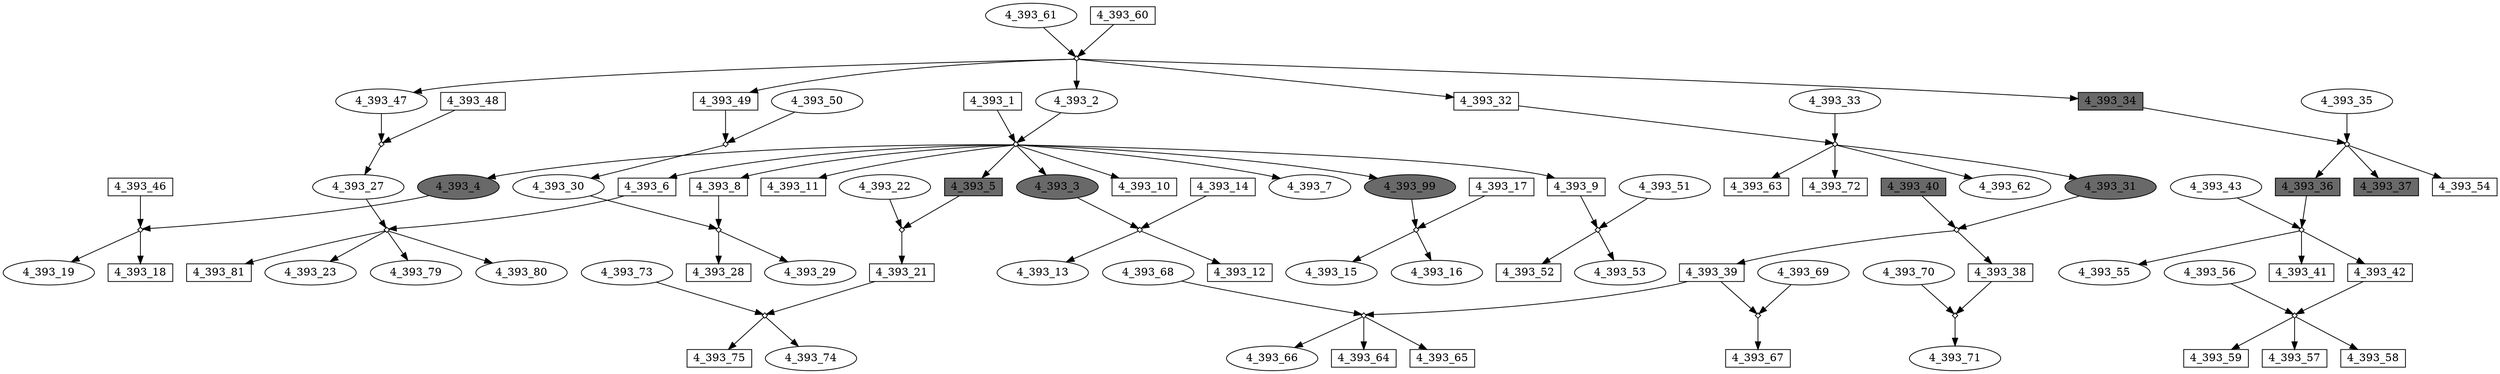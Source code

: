 digraph {
	"4_393_46" [shape=box fillcolor=white fontcolor=black height=0.3 regular=0 shape=box style=filled width=0.5]
	"4_393_46" -> "4_393_46x4_393_4"
	"4_393_47" [shape=box fillcolor=white fontcolor=black height=0.3 regular=0 shape=ellipse style=filled width=0.5]
	"4_393_60x4_393_61" -> "4_393_47"
	"4_393_47" -> "4_393_48x4_393_47"
	"4_393_48" [shape=box fillcolor=white fontcolor=black height=0.3 regular=0 shape=box style=filled width=0.5]
	"4_393_48" -> "4_393_48x4_393_47"
	"4_393_49" [shape=box fillcolor=white fontcolor=black height=0.3 regular=0 shape=box style=filled width=0.5]
	"4_393_60x4_393_61" -> "4_393_49"
	"4_393_49" -> "4_393_49x4_393_50"
	"4_393_5" [shape=box fillcolor=dimgrey fontcolor=black height=0.3 regular=0 shape=box style=filled width=0.5]
	"4_393_1x4_393_2" -> "4_393_5"
	"4_393_5" -> "4_393_5x4_393_22"
	"4_393_50" [shape=box fillcolor=white fontcolor=black height=0.3 regular=0 shape=ellipse style=filled width=0.5]
	"4_393_50" -> "4_393_49x4_393_50"
	"4_393_51" [shape=box fillcolor=white fontcolor=black height=0.3 regular=0 shape=ellipse style=filled width=0.5]
	"4_393_51" -> "4_393_9x4_393_51"
	"4_393_52" [shape=box fillcolor=white fontcolor=black height=0.3 regular=0 shape=box style=filled width=0.5]
	"4_393_9x4_393_51" -> "4_393_52"
	"4_393_54" [shape=box fillcolor=white fontcolor=black height=0.3 regular=0 shape=box style=filled width=0.5]
	"4_393_34x4_393_35" -> "4_393_54"
	"4_393_59" [shape=box fillcolor=white fontcolor=black height=0.3 regular=0 shape=box style=filled width=0.5]
	"4_393_42x4_393_56" -> "4_393_59"
	"4_393_56" [shape=box fillcolor=white fontcolor=black height=0.3 regular=0 shape=ellipse style=filled width=0.5]
	"4_393_56" -> "4_393_42x4_393_56"
	"4_393_57" [shape=box fillcolor=white fontcolor=black height=0.3 regular=0 shape=box style=filled width=0.5]
	"4_393_42x4_393_56" -> "4_393_57"
	"4_393_58" [shape=box fillcolor=white fontcolor=black height=0.3 regular=0 shape=box style=filled width=0.5]
	"4_393_42x4_393_56" -> "4_393_58"
	"4_393_6" [shape=box fillcolor=white fontcolor=black height=0.3 regular=0 shape=box style=filled width=0.5]
	"4_393_1x4_393_2" -> "4_393_6"
	"4_393_6" -> "4_393_6x4_393_27"
	"4_393_3" [shape=box fillcolor=dimgrey fontcolor=black height=0.3 regular=0 shape=ellipse style=filled width=0.5]
	"4_393_1x4_393_2" -> "4_393_3"
	"4_393_3" -> "4_393_14x4_393_3"
	"4_393_55" [shape=box fillcolor=white fontcolor=black height=0.3 regular=0 shape=ellipse style=filled width=0.5]
	"4_393_36x4_393_43" -> "4_393_55"
	"4_393_14" [shape=box fillcolor=white fontcolor=black height=0.3 regular=0 shape=box style=filled width=0.5]
	"4_393_14" -> "4_393_14x4_393_3"
	"4_393_1" [shape=box fillcolor=white fontcolor=black height=0.3 regular=0 shape=box style=filled width=0.5]
	"4_393_1" -> "4_393_1x4_393_2"
	"4_393_11" [shape=box fillcolor=white fontcolor=black height=0.3 regular=0 shape=box style=filled width=0.5]
	"4_393_1x4_393_2" -> "4_393_11"
	"4_393_13" [shape=box fillcolor=white fontcolor=black height=0.3 regular=0 shape=ellipse style=filled width=0.5]
	"4_393_14x4_393_3" -> "4_393_13"
	"4_393_15" [shape=box fillcolor=white fontcolor=black height=0.3 regular=0 shape=ellipse style=filled width=0.5]
	"4_393_17x4_393_99" -> "4_393_15"
	"4_393_17" [shape=box fillcolor=white fontcolor=black height=0.3 regular=0 shape=box style=filled width=0.5]
	"4_393_17" -> "4_393_17x4_393_99"
	"4_393_18" [shape=box fillcolor=white fontcolor=black height=0.3 regular=0 shape=box style=filled width=0.5]
	"4_393_46x4_393_4" -> "4_393_18"
	"4_393_19" [shape=box fillcolor=white fontcolor=black height=0.3 regular=0 shape=ellipse style=filled width=0.5]
	"4_393_46x4_393_4" -> "4_393_19"
	"4_393_2" [shape=box fillcolor=white fontcolor=black height=0.3 regular=0 shape=ellipse style=filled width=0.5]
	"4_393_60x4_393_61" -> "4_393_2"
	"4_393_2" -> "4_393_1x4_393_2"
	"4_393_21" [shape=box fillcolor=white fontcolor=black height=0.3 regular=0 shape=box style=filled width=0.5]
	"4_393_5x4_393_22" -> "4_393_21"
	"4_393_21" -> "4_393_21x4_393_73"
	"4_393_22" [shape=box fillcolor=white fontcolor=black height=0.3 regular=0 shape=ellipse style=filled width=0.5]
	"4_393_22" -> "4_393_5x4_393_22"
	"4_393_43" [shape=box fillcolor=white fontcolor=black height=0.3 regular=0 shape=ellipse style=filled width=0.5]
	"4_393_43" -> "4_393_36x4_393_43"
	"4_393_23" [shape=box fillcolor=white fontcolor=black height=0.3 regular=0 shape=ellipse style=filled width=0.5]
	"4_393_6x4_393_27" -> "4_393_23"
	"4_393_29" [shape=box fillcolor=white fontcolor=black height=0.3 regular=0 shape=ellipse style=filled width=0.5]
	"4_393_8x4_393_30" -> "4_393_29"
	"4_393_30" [shape=box fillcolor=white fontcolor=black height=0.3 regular=0 shape=ellipse style=filled width=0.5]
	"4_393_49x4_393_50" -> "4_393_30"
	"4_393_30" -> "4_393_8x4_393_30"
	"4_393_32" [shape=box fillcolor=white fontcolor=black height=0.3 regular=0 shape=box style=filled width=0.5]
	"4_393_60x4_393_61" -> "4_393_32"
	"4_393_32" -> "4_393_32x4_393_33"
	"4_393_33" [shape=box fillcolor=white fontcolor=black height=0.3 regular=0 shape=ellipse style=filled width=0.5]
	"4_393_33" -> "4_393_32x4_393_33"
	"4_393_34" [shape=box fillcolor=dimgrey fontcolor=black height=0.3 regular=0 shape=box style=filled width=0.5]
	"4_393_60x4_393_61" -> "4_393_34"
	"4_393_34" -> "4_393_34x4_393_35"
	"4_393_35" [shape=box fillcolor=white fontcolor=black height=0.3 regular=0 shape=ellipse style=filled width=0.5]
	"4_393_35" -> "4_393_34x4_393_35"
	"4_393_38" [shape=box fillcolor=white fontcolor=black height=0.3 regular=0 shape=box style=filled width=0.5]
	"4_393_40x4_393_31" -> "4_393_38"
	"4_393_38" -> "4_393_38x4_393_70"
	"4_393_40" [shape=box fillcolor=dimgrey fontcolor=black height=0.3 regular=0 shape=box style=filled width=0.5]
	"4_393_40" -> "4_393_40x4_393_31"
	"4_393_41" [shape=box fillcolor=white fontcolor=black height=0.3 regular=0 shape=box style=filled width=0.5]
	"4_393_36x4_393_43" -> "4_393_41"
	"4_393_28" [shape=box fillcolor=white fontcolor=black height=0.3 regular=0 shape=box style=filled width=0.5]
	"4_393_8x4_393_30" -> "4_393_28"
	"4_393_61" [shape=box fillcolor=white fontcolor=black height=0.3 regular=0 shape=ellipse style=filled width=0.5]
	"4_393_61" -> "4_393_60x4_393_61"
	"4_393_60" [shape=box fillcolor=white fontcolor=black height=0.3 regular=0 shape=box style=filled width=0.5]
	"4_393_60" -> "4_393_60x4_393_61"
	"4_393_10" [shape=box fillcolor=white fontcolor=black height=0.3 regular=0 shape=box style=filled width=0.5]
	"4_393_1x4_393_2" -> "4_393_10"
	"4_393_4" [shape=box fillcolor=dimgrey fontcolor=black height=0.3 regular=0 shape=ellipse style=filled width=0.5]
	"4_393_1x4_393_2" -> "4_393_4"
	"4_393_4" -> "4_393_46x4_393_4"
	"4_393_99" [shape=box fillcolor=dimgrey fontcolor=black height=0.3 regular=0 shape=ellipse style=filled width=0.5]
	"4_393_1x4_393_2" -> "4_393_99"
	"4_393_99" -> "4_393_17x4_393_99"
	"4_393_53" [shape=box fillcolor=white fontcolor=black height=0.3 regular=0 shape=ellipse style=filled width=0.5]
	"4_393_9x4_393_51" -> "4_393_53"
	"4_393_64" [shape=box fillcolor=white fontcolor=black height=0.3 regular=0 shape=box style=filled width=0.5]
	"4_393_39x4_393_68" -> "4_393_64"
	"4_393_62" [shape=box fillcolor=white fontcolor=black height=0.3 regular=0 shape=ellipse style=filled width=0.5]
	"4_393_32x4_393_33" -> "4_393_62"
	"4_393_63" [shape=box fillcolor=white fontcolor=black height=0.3 regular=0 shape=box style=filled width=0.5]
	"4_393_32x4_393_33" -> "4_393_63"
	"4_393_65" [shape=box fillcolor=white fontcolor=black height=0.3 regular=0 shape=box style=filled width=0.5]
	"4_393_39x4_393_68" -> "4_393_65"
	"4_393_73" [shape=box fillcolor=white fontcolor=black height=0.3 regular=0 shape=ellipse style=filled width=0.5]
	"4_393_73" -> "4_393_21x4_393_73"
	"4_393_75" [shape=box fillcolor=white fontcolor=black height=0.3 regular=0 shape=box style=filled width=0.5]
	"4_393_21x4_393_73" -> "4_393_75"
	"4_393_79" [shape=box fillcolor=white fontcolor=black height=0.3 regular=0 shape=ellipse style=filled width=0.5]
	"4_393_6x4_393_27" -> "4_393_79"
	"4_393_8" [shape=box fillcolor=white fontcolor=black height=0.3 regular=0 shape=box style=filled width=0.5]
	"4_393_1x4_393_2" -> "4_393_8"
	"4_393_8" -> "4_393_8x4_393_30"
	"4_393_80" [shape=box fillcolor=white fontcolor=black height=0.3 regular=0 shape=ellipse style=filled width=0.5]
	"4_393_6x4_393_27" -> "4_393_80"
	"4_393_12" [shape=box fillcolor=white fontcolor=black height=0.3 regular=0 shape=box style=filled width=0.5]
	"4_393_14x4_393_3" -> "4_393_12"
	"4_393_81" [shape=box fillcolor=white fontcolor=black height=0.3 regular=0 shape=box style=filled width=0.5]
	"4_393_6x4_393_27" -> "4_393_81"
	"4_393_74" [shape=box fillcolor=white fontcolor=black height=0.3 regular=0 shape=ellipse style=filled width=0.5]
	"4_393_21x4_393_73" -> "4_393_74"
	"4_393_66" [shape=box fillcolor=white fontcolor=black height=0.3 regular=0 shape=ellipse style=filled width=0.5]
	"4_393_39x4_393_68" -> "4_393_66"
	"4_393_42" [shape=box fillcolor=white fontcolor=black height=0.3 regular=0 shape=box style=filled width=0.5]
	"4_393_36x4_393_43" -> "4_393_42"
	"4_393_42" -> "4_393_42x4_393_56"
	"4_393_37" [shape=box fillcolor=dimgrey fontcolor=black height=0.3 regular=0 shape=box style=filled width=0.5]
	"4_393_34x4_393_35" -> "4_393_37"
	"4_393_72" [shape=box fillcolor=white fontcolor=black height=0.3 regular=0 shape=box style=filled width=0.5]
	"4_393_32x4_393_33" -> "4_393_72"
	"4_393_71" [shape=box fillcolor=white fontcolor=black height=0.3 regular=0 shape=ellipse style=filled width=0.5]
	"4_393_38x4_393_70" -> "4_393_71"
	"4_393_70" [shape=box fillcolor=white fontcolor=black height=0.3 regular=0 shape=ellipse style=filled width=0.5]
	"4_393_70" -> "4_393_38x4_393_70"
	"4_393_7" [shape=box fillcolor=white fontcolor=black height=0.3 regular=0 shape=ellipse style=filled width=0.5]
	"4_393_1x4_393_2" -> "4_393_7"
	"4_393_69" [shape=box fillcolor=white fontcolor=black height=0.3 regular=0 shape=ellipse style=filled width=0.5]
	"4_393_69" -> "4_393_39x4_393_69"
	"4_393_39" [shape=box fillcolor=white fontcolor=black height=0.3 regular=0 shape=box style=filled width=0.5]
	"4_393_40x4_393_31" -> "4_393_39"
	"4_393_39" -> "4_393_39x4_393_68"
	"4_393_39" -> "4_393_39x4_393_69"
	"4_393_67" [shape=box fillcolor=white fontcolor=black height=0.3 regular=0 shape=box style=filled width=0.5]
	"4_393_39x4_393_69" -> "4_393_67"
	"4_393_68" [shape=box fillcolor=white fontcolor=black height=0.3 regular=0 shape=ellipse style=filled width=0.5]
	"4_393_68" -> "4_393_39x4_393_68"
	"4_393_16" [shape=box fillcolor=white fontcolor=black height=0.3 regular=0 shape=ellipse style=filled width=0.5]
	"4_393_17x4_393_99" -> "4_393_16"
	"4_393_27" [shape=box fillcolor=white fontcolor=black height=0.3 regular=0 shape=ellipse style=filled width=0.5]
	"4_393_48x4_393_47" -> "4_393_27"
	"4_393_27" -> "4_393_6x4_393_27"
	"4_393_31" [shape=box fillcolor=dimgrey fontcolor=black height=0.3 regular=0 shape=ellipse style=filled width=0.5]
	"4_393_32x4_393_33" -> "4_393_31"
	"4_393_31" -> "4_393_40x4_393_31"
	"4_393_36" [shape=box fillcolor=dimgrey fontcolor=black height=0.3 regular=0 shape=box style=filled width=0.5]
	"4_393_34x4_393_35" -> "4_393_36"
	"4_393_36" -> "4_393_36x4_393_43"
	"4_393_9" [shape=box fillcolor=white fontcolor=black height=0.3 regular=0 shape=box style=filled width=0.5]
	"4_393_1x4_393_2" -> "4_393_9"
	"4_393_9" -> "4_393_9x4_393_51"
	"4_393_21x4_393_73" [label="" height=.1 shape=diamond width=.1]
	"4_393_9x4_393_51" [label="" height=.1 shape=diamond width=.1]
	"4_393_39x4_393_68" [label="" height=.1 shape=diamond width=.1]
	"4_393_60x4_393_61" [label="" height=.1 shape=diamond width=.1]
	"4_393_46x4_393_4" [label="" height=.1 shape=diamond width=.1]
	"4_393_8x4_393_30" [label="" height=.1 shape=diamond width=.1]
	"4_393_6x4_393_27" [label="" height=.1 shape=diamond width=.1]
	"4_393_5x4_393_22" [label="" height=.1 shape=diamond width=.1]
	"4_393_49x4_393_50" [label="" height=.1 shape=diamond width=.1]
	"4_393_32x4_393_33" [label="" height=.1 shape=diamond width=.1]
	"4_393_17x4_393_99" [label="" height=.1 shape=diamond width=.1]
	"4_393_48x4_393_47" [label="" height=.1 shape=diamond width=.1]
	"4_393_40x4_393_31" [label="" height=.1 shape=diamond width=.1]
	"4_393_39x4_393_69" [label="" height=.1 shape=diamond width=.1]
	"4_393_42x4_393_56" [label="" height=.1 shape=diamond width=.1]
	"4_393_34x4_393_35" [label="" height=.1 shape=diamond width=.1]
	"4_393_1x4_393_2" [label="" height=.1 shape=diamond width=.1]
	"4_393_36x4_393_43" [label="" height=.1 shape=diamond width=.1]
	"4_393_38x4_393_70" [label="" height=.1 shape=diamond width=.1]
	"4_393_14x4_393_3" [label="" height=.1 shape=diamond width=.1]
}
